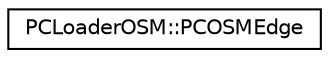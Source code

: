 digraph "Graphical Class Hierarchy"
{
  edge [fontname="Helvetica",fontsize="10",labelfontname="Helvetica",labelfontsize="10"];
  node [fontname="Helvetica",fontsize="10",shape=record];
  rankdir="LR";
  Node0 [label="PCLoaderOSM::PCOSMEdge",height=0.2,width=0.4,color="black", fillcolor="white", style="filled",URL="$d4/d3d/struct_p_c_loader_o_s_m_1_1_p_c_o_s_m_edge.html",tooltip="An internal definition of a loaded edge. "];
}
